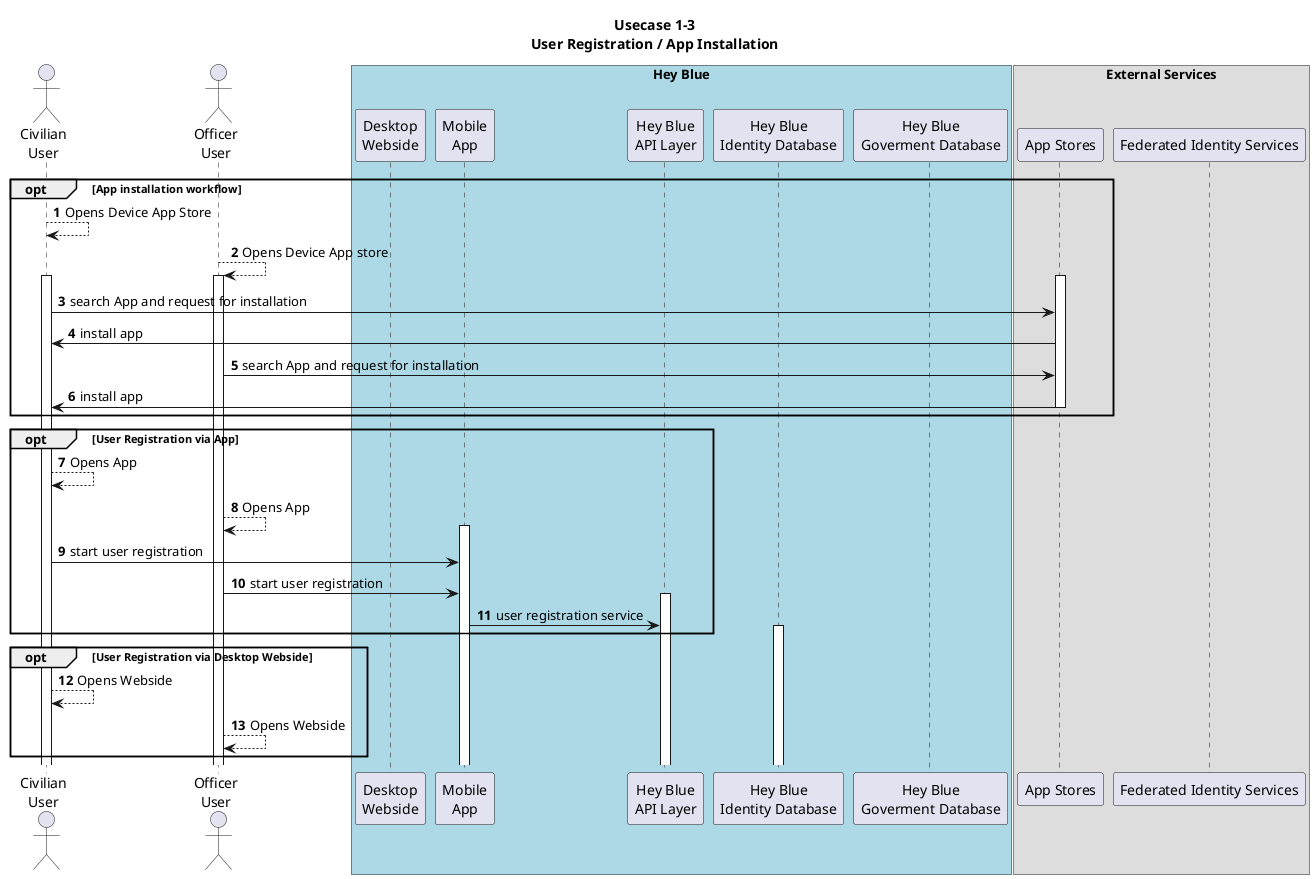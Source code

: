 @startuml  App Installation & User Registration

title
Usecase 1-3
User Registration / App Installation
end title

autonumber

actor Civ as "Civilian\nUser"
actor Off as "Officer\nUser"

box "Hey Blue" #Lightblue
    participant Desktop as "Desktop\nWebside"
    participant Mobile as "Mobile\nApp"

    participant API_Layer as "Hey Blue\nAPI Layer"

    participant ID_DB as "Hey Blue\nIdentity Database"
    participant GOV_DB as "Hey Blue\nGoverment Database"
end box

box "External Services" 
    participant Appstore as "App Stores"
    participant FIS as "Federated Identity Services"
end box

'##### App Installation

opt App installation workflow
Civ --> Civ : Opens Device App Store
Off --> Off : Opens Device App store
 activate Civ
 activate Off
    activate Appstore
    Civ -> Appstore : search App and request for installation
    Appstore -> Civ : install app
    Off -> Appstore : search App and request for installation
    Appstore -> Civ : install app
    deactivate Appstore 
end


'###### User Registration

opt User Registration via App
Civ --> Civ : Opens App
Off --> Off : Opens App
activate Mobile
Civ -> Mobile : start user registration
Off -> Mobile : start user registration
activate API_Layer 
Mobile -> API_Layer : user registration service
activate ID_DB
end


opt User Registration via Desktop Webside
Civ --> Civ : Opens Webside
Off --> Off : Opens Webside

end


'###### missing
' Fill the gov DB or manual check via Admin GUI

@enduml 